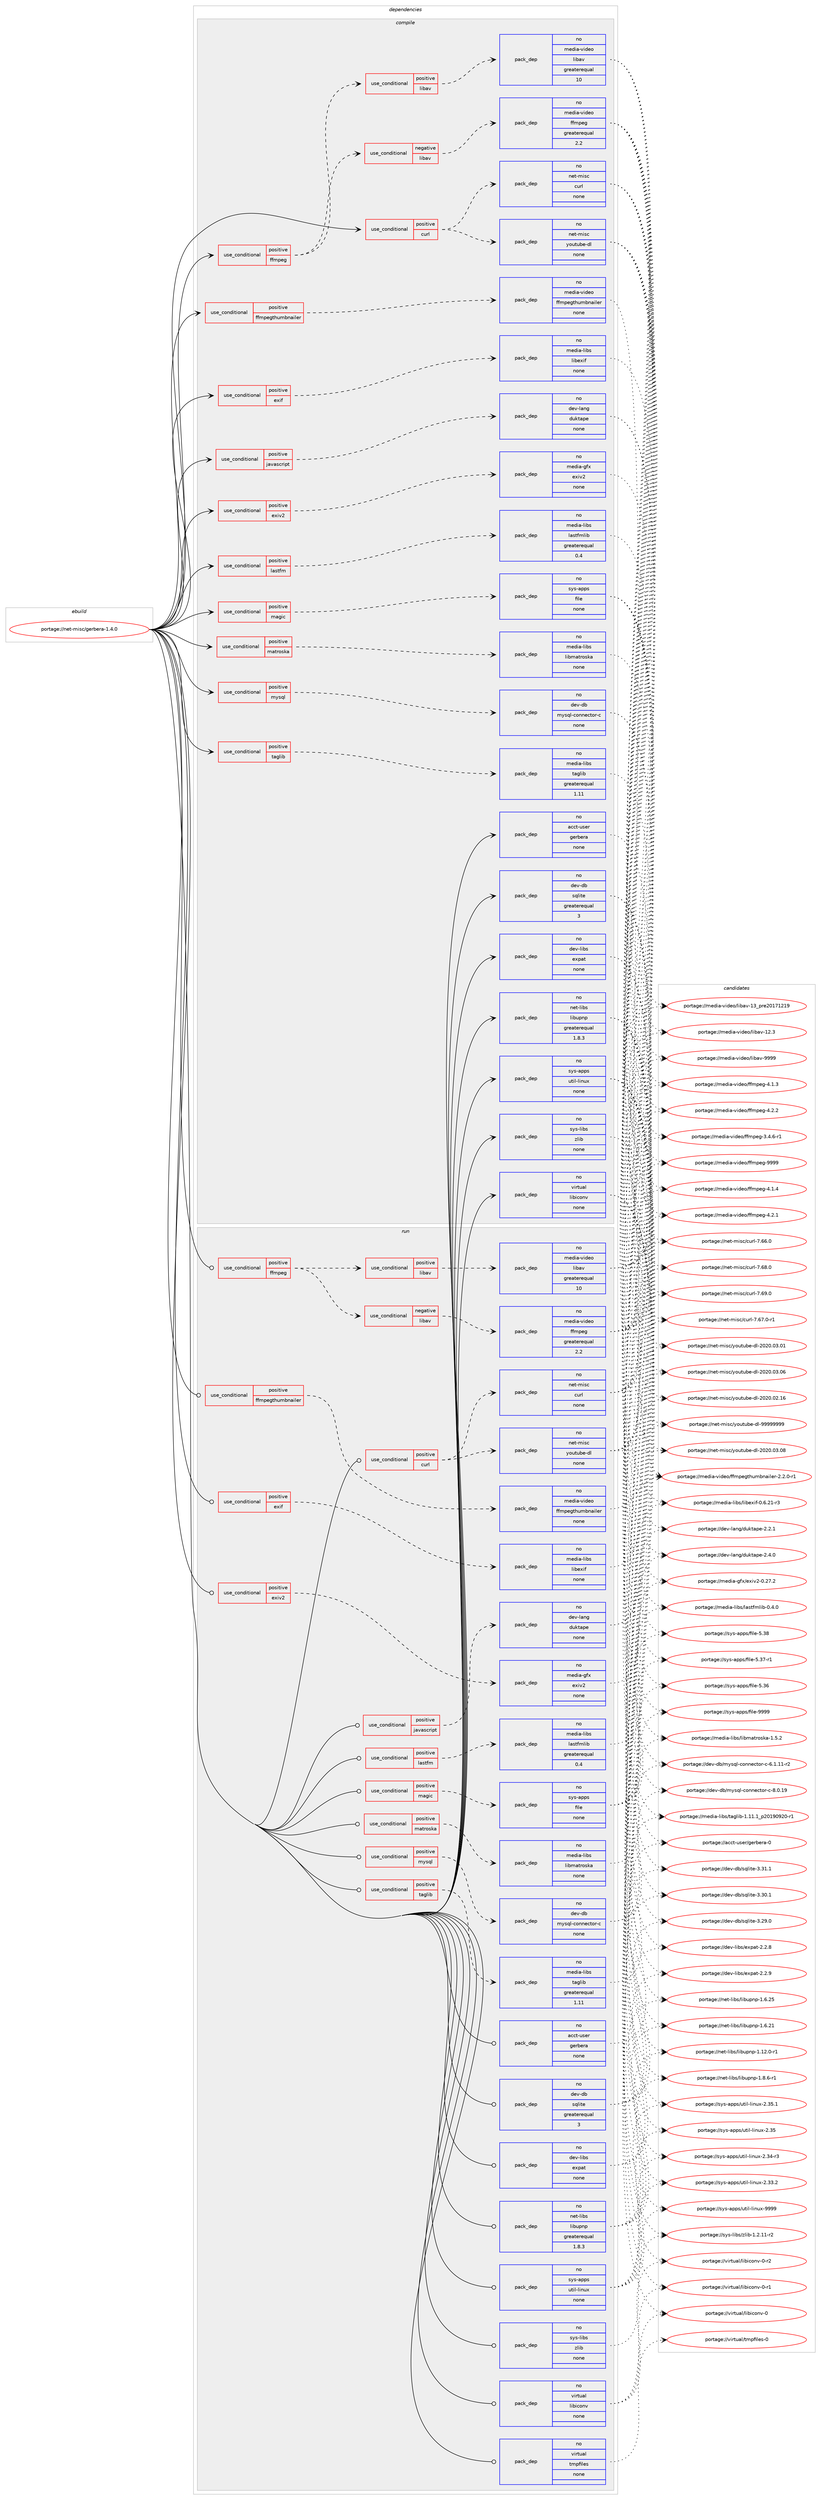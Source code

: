 digraph prolog {

# *************
# Graph options
# *************

newrank=true;
concentrate=true;
compound=true;
graph [rankdir=LR,fontname=Helvetica,fontsize=10,ranksep=1.5];#, ranksep=2.5, nodesep=0.2];
edge  [arrowhead=vee];
node  [fontname=Helvetica,fontsize=10];

# **********
# The ebuild
# **********

subgraph cluster_leftcol {
color=gray;
rank=same;
label=<<i>ebuild</i>>;
id [label="portage://net-misc/gerbera-1.4.0", color=red, width=4, href="../net-misc/gerbera-1.4.0.svg"];
}

# ****************
# The dependencies
# ****************

subgraph cluster_midcol {
color=gray;
label=<<i>dependencies</i>>;
subgraph cluster_compile {
fillcolor="#eeeeee";
style=filled;
label=<<i>compile</i>>;
subgraph cond9903 {
dependency52981 [label=<<TABLE BORDER="0" CELLBORDER="1" CELLSPACING="0" CELLPADDING="4"><TR><TD ROWSPAN="3" CELLPADDING="10">use_conditional</TD></TR><TR><TD>positive</TD></TR><TR><TD>curl</TD></TR></TABLE>>, shape=none, color=red];
subgraph pack42000 {
dependency52982 [label=<<TABLE BORDER="0" CELLBORDER="1" CELLSPACING="0" CELLPADDING="4" WIDTH="220"><TR><TD ROWSPAN="6" CELLPADDING="30">pack_dep</TD></TR><TR><TD WIDTH="110">no</TD></TR><TR><TD>net-misc</TD></TR><TR><TD>curl</TD></TR><TR><TD>none</TD></TR><TR><TD></TD></TR></TABLE>>, shape=none, color=blue];
}
dependency52981:e -> dependency52982:w [weight=20,style="dashed",arrowhead="vee"];
subgraph pack42001 {
dependency52983 [label=<<TABLE BORDER="0" CELLBORDER="1" CELLSPACING="0" CELLPADDING="4" WIDTH="220"><TR><TD ROWSPAN="6" CELLPADDING="30">pack_dep</TD></TR><TR><TD WIDTH="110">no</TD></TR><TR><TD>net-misc</TD></TR><TR><TD>youtube-dl</TD></TR><TR><TD>none</TD></TR><TR><TD></TD></TR></TABLE>>, shape=none, color=blue];
}
dependency52981:e -> dependency52983:w [weight=20,style="dashed",arrowhead="vee"];
}
id:e -> dependency52981:w [weight=20,style="solid",arrowhead="vee"];
subgraph cond9904 {
dependency52984 [label=<<TABLE BORDER="0" CELLBORDER="1" CELLSPACING="0" CELLPADDING="4"><TR><TD ROWSPAN="3" CELLPADDING="10">use_conditional</TD></TR><TR><TD>positive</TD></TR><TR><TD>exif</TD></TR></TABLE>>, shape=none, color=red];
subgraph pack42002 {
dependency52985 [label=<<TABLE BORDER="0" CELLBORDER="1" CELLSPACING="0" CELLPADDING="4" WIDTH="220"><TR><TD ROWSPAN="6" CELLPADDING="30">pack_dep</TD></TR><TR><TD WIDTH="110">no</TD></TR><TR><TD>media-libs</TD></TR><TR><TD>libexif</TD></TR><TR><TD>none</TD></TR><TR><TD></TD></TR></TABLE>>, shape=none, color=blue];
}
dependency52984:e -> dependency52985:w [weight=20,style="dashed",arrowhead="vee"];
}
id:e -> dependency52984:w [weight=20,style="solid",arrowhead="vee"];
subgraph cond9905 {
dependency52986 [label=<<TABLE BORDER="0" CELLBORDER="1" CELLSPACING="0" CELLPADDING="4"><TR><TD ROWSPAN="3" CELLPADDING="10">use_conditional</TD></TR><TR><TD>positive</TD></TR><TR><TD>exiv2</TD></TR></TABLE>>, shape=none, color=red];
subgraph pack42003 {
dependency52987 [label=<<TABLE BORDER="0" CELLBORDER="1" CELLSPACING="0" CELLPADDING="4" WIDTH="220"><TR><TD ROWSPAN="6" CELLPADDING="30">pack_dep</TD></TR><TR><TD WIDTH="110">no</TD></TR><TR><TD>media-gfx</TD></TR><TR><TD>exiv2</TD></TR><TR><TD>none</TD></TR><TR><TD></TD></TR></TABLE>>, shape=none, color=blue];
}
dependency52986:e -> dependency52987:w [weight=20,style="dashed",arrowhead="vee"];
}
id:e -> dependency52986:w [weight=20,style="solid",arrowhead="vee"];
subgraph cond9906 {
dependency52988 [label=<<TABLE BORDER="0" CELLBORDER="1" CELLSPACING="0" CELLPADDING="4"><TR><TD ROWSPAN="3" CELLPADDING="10">use_conditional</TD></TR><TR><TD>positive</TD></TR><TR><TD>ffmpeg</TD></TR></TABLE>>, shape=none, color=red];
subgraph cond9907 {
dependency52989 [label=<<TABLE BORDER="0" CELLBORDER="1" CELLSPACING="0" CELLPADDING="4"><TR><TD ROWSPAN="3" CELLPADDING="10">use_conditional</TD></TR><TR><TD>positive</TD></TR><TR><TD>libav</TD></TR></TABLE>>, shape=none, color=red];
subgraph pack42004 {
dependency52990 [label=<<TABLE BORDER="0" CELLBORDER="1" CELLSPACING="0" CELLPADDING="4" WIDTH="220"><TR><TD ROWSPAN="6" CELLPADDING="30">pack_dep</TD></TR><TR><TD WIDTH="110">no</TD></TR><TR><TD>media-video</TD></TR><TR><TD>libav</TD></TR><TR><TD>greaterequal</TD></TR><TR><TD>10</TD></TR></TABLE>>, shape=none, color=blue];
}
dependency52989:e -> dependency52990:w [weight=20,style="dashed",arrowhead="vee"];
}
dependency52988:e -> dependency52989:w [weight=20,style="dashed",arrowhead="vee"];
subgraph cond9908 {
dependency52991 [label=<<TABLE BORDER="0" CELLBORDER="1" CELLSPACING="0" CELLPADDING="4"><TR><TD ROWSPAN="3" CELLPADDING="10">use_conditional</TD></TR><TR><TD>negative</TD></TR><TR><TD>libav</TD></TR></TABLE>>, shape=none, color=red];
subgraph pack42005 {
dependency52992 [label=<<TABLE BORDER="0" CELLBORDER="1" CELLSPACING="0" CELLPADDING="4" WIDTH="220"><TR><TD ROWSPAN="6" CELLPADDING="30">pack_dep</TD></TR><TR><TD WIDTH="110">no</TD></TR><TR><TD>media-video</TD></TR><TR><TD>ffmpeg</TD></TR><TR><TD>greaterequal</TD></TR><TR><TD>2.2</TD></TR></TABLE>>, shape=none, color=blue];
}
dependency52991:e -> dependency52992:w [weight=20,style="dashed",arrowhead="vee"];
}
dependency52988:e -> dependency52991:w [weight=20,style="dashed",arrowhead="vee"];
}
id:e -> dependency52988:w [weight=20,style="solid",arrowhead="vee"];
subgraph cond9909 {
dependency52993 [label=<<TABLE BORDER="0" CELLBORDER="1" CELLSPACING="0" CELLPADDING="4"><TR><TD ROWSPAN="3" CELLPADDING="10">use_conditional</TD></TR><TR><TD>positive</TD></TR><TR><TD>ffmpegthumbnailer</TD></TR></TABLE>>, shape=none, color=red];
subgraph pack42006 {
dependency52994 [label=<<TABLE BORDER="0" CELLBORDER="1" CELLSPACING="0" CELLPADDING="4" WIDTH="220"><TR><TD ROWSPAN="6" CELLPADDING="30">pack_dep</TD></TR><TR><TD WIDTH="110">no</TD></TR><TR><TD>media-video</TD></TR><TR><TD>ffmpegthumbnailer</TD></TR><TR><TD>none</TD></TR><TR><TD></TD></TR></TABLE>>, shape=none, color=blue];
}
dependency52993:e -> dependency52994:w [weight=20,style="dashed",arrowhead="vee"];
}
id:e -> dependency52993:w [weight=20,style="solid",arrowhead="vee"];
subgraph cond9910 {
dependency52995 [label=<<TABLE BORDER="0" CELLBORDER="1" CELLSPACING="0" CELLPADDING="4"><TR><TD ROWSPAN="3" CELLPADDING="10">use_conditional</TD></TR><TR><TD>positive</TD></TR><TR><TD>javascript</TD></TR></TABLE>>, shape=none, color=red];
subgraph pack42007 {
dependency52996 [label=<<TABLE BORDER="0" CELLBORDER="1" CELLSPACING="0" CELLPADDING="4" WIDTH="220"><TR><TD ROWSPAN="6" CELLPADDING="30">pack_dep</TD></TR><TR><TD WIDTH="110">no</TD></TR><TR><TD>dev-lang</TD></TR><TR><TD>duktape</TD></TR><TR><TD>none</TD></TR><TR><TD></TD></TR></TABLE>>, shape=none, color=blue];
}
dependency52995:e -> dependency52996:w [weight=20,style="dashed",arrowhead="vee"];
}
id:e -> dependency52995:w [weight=20,style="solid",arrowhead="vee"];
subgraph cond9911 {
dependency52997 [label=<<TABLE BORDER="0" CELLBORDER="1" CELLSPACING="0" CELLPADDING="4"><TR><TD ROWSPAN="3" CELLPADDING="10">use_conditional</TD></TR><TR><TD>positive</TD></TR><TR><TD>lastfm</TD></TR></TABLE>>, shape=none, color=red];
subgraph pack42008 {
dependency52998 [label=<<TABLE BORDER="0" CELLBORDER="1" CELLSPACING="0" CELLPADDING="4" WIDTH="220"><TR><TD ROWSPAN="6" CELLPADDING="30">pack_dep</TD></TR><TR><TD WIDTH="110">no</TD></TR><TR><TD>media-libs</TD></TR><TR><TD>lastfmlib</TD></TR><TR><TD>greaterequal</TD></TR><TR><TD>0.4</TD></TR></TABLE>>, shape=none, color=blue];
}
dependency52997:e -> dependency52998:w [weight=20,style="dashed",arrowhead="vee"];
}
id:e -> dependency52997:w [weight=20,style="solid",arrowhead="vee"];
subgraph cond9912 {
dependency52999 [label=<<TABLE BORDER="0" CELLBORDER="1" CELLSPACING="0" CELLPADDING="4"><TR><TD ROWSPAN="3" CELLPADDING="10">use_conditional</TD></TR><TR><TD>positive</TD></TR><TR><TD>magic</TD></TR></TABLE>>, shape=none, color=red];
subgraph pack42009 {
dependency53000 [label=<<TABLE BORDER="0" CELLBORDER="1" CELLSPACING="0" CELLPADDING="4" WIDTH="220"><TR><TD ROWSPAN="6" CELLPADDING="30">pack_dep</TD></TR><TR><TD WIDTH="110">no</TD></TR><TR><TD>sys-apps</TD></TR><TR><TD>file</TD></TR><TR><TD>none</TD></TR><TR><TD></TD></TR></TABLE>>, shape=none, color=blue];
}
dependency52999:e -> dependency53000:w [weight=20,style="dashed",arrowhead="vee"];
}
id:e -> dependency52999:w [weight=20,style="solid",arrowhead="vee"];
subgraph cond9913 {
dependency53001 [label=<<TABLE BORDER="0" CELLBORDER="1" CELLSPACING="0" CELLPADDING="4"><TR><TD ROWSPAN="3" CELLPADDING="10">use_conditional</TD></TR><TR><TD>positive</TD></TR><TR><TD>matroska</TD></TR></TABLE>>, shape=none, color=red];
subgraph pack42010 {
dependency53002 [label=<<TABLE BORDER="0" CELLBORDER="1" CELLSPACING="0" CELLPADDING="4" WIDTH="220"><TR><TD ROWSPAN="6" CELLPADDING="30">pack_dep</TD></TR><TR><TD WIDTH="110">no</TD></TR><TR><TD>media-libs</TD></TR><TR><TD>libmatroska</TD></TR><TR><TD>none</TD></TR><TR><TD></TD></TR></TABLE>>, shape=none, color=blue];
}
dependency53001:e -> dependency53002:w [weight=20,style="dashed",arrowhead="vee"];
}
id:e -> dependency53001:w [weight=20,style="solid",arrowhead="vee"];
subgraph cond9914 {
dependency53003 [label=<<TABLE BORDER="0" CELLBORDER="1" CELLSPACING="0" CELLPADDING="4"><TR><TD ROWSPAN="3" CELLPADDING="10">use_conditional</TD></TR><TR><TD>positive</TD></TR><TR><TD>mysql</TD></TR></TABLE>>, shape=none, color=red];
subgraph pack42011 {
dependency53004 [label=<<TABLE BORDER="0" CELLBORDER="1" CELLSPACING="0" CELLPADDING="4" WIDTH="220"><TR><TD ROWSPAN="6" CELLPADDING="30">pack_dep</TD></TR><TR><TD WIDTH="110">no</TD></TR><TR><TD>dev-db</TD></TR><TR><TD>mysql-connector-c</TD></TR><TR><TD>none</TD></TR><TR><TD></TD></TR></TABLE>>, shape=none, color=blue];
}
dependency53003:e -> dependency53004:w [weight=20,style="dashed",arrowhead="vee"];
}
id:e -> dependency53003:w [weight=20,style="solid",arrowhead="vee"];
subgraph cond9915 {
dependency53005 [label=<<TABLE BORDER="0" CELLBORDER="1" CELLSPACING="0" CELLPADDING="4"><TR><TD ROWSPAN="3" CELLPADDING="10">use_conditional</TD></TR><TR><TD>positive</TD></TR><TR><TD>taglib</TD></TR></TABLE>>, shape=none, color=red];
subgraph pack42012 {
dependency53006 [label=<<TABLE BORDER="0" CELLBORDER="1" CELLSPACING="0" CELLPADDING="4" WIDTH="220"><TR><TD ROWSPAN="6" CELLPADDING="30">pack_dep</TD></TR><TR><TD WIDTH="110">no</TD></TR><TR><TD>media-libs</TD></TR><TR><TD>taglib</TD></TR><TR><TD>greaterequal</TD></TR><TR><TD>1.11</TD></TR></TABLE>>, shape=none, color=blue];
}
dependency53005:e -> dependency53006:w [weight=20,style="dashed",arrowhead="vee"];
}
id:e -> dependency53005:w [weight=20,style="solid",arrowhead="vee"];
subgraph pack42013 {
dependency53007 [label=<<TABLE BORDER="0" CELLBORDER="1" CELLSPACING="0" CELLPADDING="4" WIDTH="220"><TR><TD ROWSPAN="6" CELLPADDING="30">pack_dep</TD></TR><TR><TD WIDTH="110">no</TD></TR><TR><TD>acct-user</TD></TR><TR><TD>gerbera</TD></TR><TR><TD>none</TD></TR><TR><TD></TD></TR></TABLE>>, shape=none, color=blue];
}
id:e -> dependency53007:w [weight=20,style="solid",arrowhead="vee"];
subgraph pack42014 {
dependency53008 [label=<<TABLE BORDER="0" CELLBORDER="1" CELLSPACING="0" CELLPADDING="4" WIDTH="220"><TR><TD ROWSPAN="6" CELLPADDING="30">pack_dep</TD></TR><TR><TD WIDTH="110">no</TD></TR><TR><TD>dev-db</TD></TR><TR><TD>sqlite</TD></TR><TR><TD>greaterequal</TD></TR><TR><TD>3</TD></TR></TABLE>>, shape=none, color=blue];
}
id:e -> dependency53008:w [weight=20,style="solid",arrowhead="vee"];
subgraph pack42015 {
dependency53009 [label=<<TABLE BORDER="0" CELLBORDER="1" CELLSPACING="0" CELLPADDING="4" WIDTH="220"><TR><TD ROWSPAN="6" CELLPADDING="30">pack_dep</TD></TR><TR><TD WIDTH="110">no</TD></TR><TR><TD>dev-libs</TD></TR><TR><TD>expat</TD></TR><TR><TD>none</TD></TR><TR><TD></TD></TR></TABLE>>, shape=none, color=blue];
}
id:e -> dependency53009:w [weight=20,style="solid",arrowhead="vee"];
subgraph pack42016 {
dependency53010 [label=<<TABLE BORDER="0" CELLBORDER="1" CELLSPACING="0" CELLPADDING="4" WIDTH="220"><TR><TD ROWSPAN="6" CELLPADDING="30">pack_dep</TD></TR><TR><TD WIDTH="110">no</TD></TR><TR><TD>net-libs</TD></TR><TR><TD>libupnp</TD></TR><TR><TD>greaterequal</TD></TR><TR><TD>1.8.3</TD></TR></TABLE>>, shape=none, color=blue];
}
id:e -> dependency53010:w [weight=20,style="solid",arrowhead="vee"];
subgraph pack42017 {
dependency53011 [label=<<TABLE BORDER="0" CELLBORDER="1" CELLSPACING="0" CELLPADDING="4" WIDTH="220"><TR><TD ROWSPAN="6" CELLPADDING="30">pack_dep</TD></TR><TR><TD WIDTH="110">no</TD></TR><TR><TD>sys-apps</TD></TR><TR><TD>util-linux</TD></TR><TR><TD>none</TD></TR><TR><TD></TD></TR></TABLE>>, shape=none, color=blue];
}
id:e -> dependency53011:w [weight=20,style="solid",arrowhead="vee"];
subgraph pack42018 {
dependency53012 [label=<<TABLE BORDER="0" CELLBORDER="1" CELLSPACING="0" CELLPADDING="4" WIDTH="220"><TR><TD ROWSPAN="6" CELLPADDING="30">pack_dep</TD></TR><TR><TD WIDTH="110">no</TD></TR><TR><TD>sys-libs</TD></TR><TR><TD>zlib</TD></TR><TR><TD>none</TD></TR><TR><TD></TD></TR></TABLE>>, shape=none, color=blue];
}
id:e -> dependency53012:w [weight=20,style="solid",arrowhead="vee"];
subgraph pack42019 {
dependency53013 [label=<<TABLE BORDER="0" CELLBORDER="1" CELLSPACING="0" CELLPADDING="4" WIDTH="220"><TR><TD ROWSPAN="6" CELLPADDING="30">pack_dep</TD></TR><TR><TD WIDTH="110">no</TD></TR><TR><TD>virtual</TD></TR><TR><TD>libiconv</TD></TR><TR><TD>none</TD></TR><TR><TD></TD></TR></TABLE>>, shape=none, color=blue];
}
id:e -> dependency53013:w [weight=20,style="solid",arrowhead="vee"];
}
subgraph cluster_compileandrun {
fillcolor="#eeeeee";
style=filled;
label=<<i>compile and run</i>>;
}
subgraph cluster_run {
fillcolor="#eeeeee";
style=filled;
label=<<i>run</i>>;
subgraph cond9916 {
dependency53014 [label=<<TABLE BORDER="0" CELLBORDER="1" CELLSPACING="0" CELLPADDING="4"><TR><TD ROWSPAN="3" CELLPADDING="10">use_conditional</TD></TR><TR><TD>positive</TD></TR><TR><TD>curl</TD></TR></TABLE>>, shape=none, color=red];
subgraph pack42020 {
dependency53015 [label=<<TABLE BORDER="0" CELLBORDER="1" CELLSPACING="0" CELLPADDING="4" WIDTH="220"><TR><TD ROWSPAN="6" CELLPADDING="30">pack_dep</TD></TR><TR><TD WIDTH="110">no</TD></TR><TR><TD>net-misc</TD></TR><TR><TD>curl</TD></TR><TR><TD>none</TD></TR><TR><TD></TD></TR></TABLE>>, shape=none, color=blue];
}
dependency53014:e -> dependency53015:w [weight=20,style="dashed",arrowhead="vee"];
subgraph pack42021 {
dependency53016 [label=<<TABLE BORDER="0" CELLBORDER="1" CELLSPACING="0" CELLPADDING="4" WIDTH="220"><TR><TD ROWSPAN="6" CELLPADDING="30">pack_dep</TD></TR><TR><TD WIDTH="110">no</TD></TR><TR><TD>net-misc</TD></TR><TR><TD>youtube-dl</TD></TR><TR><TD>none</TD></TR><TR><TD></TD></TR></TABLE>>, shape=none, color=blue];
}
dependency53014:e -> dependency53016:w [weight=20,style="dashed",arrowhead="vee"];
}
id:e -> dependency53014:w [weight=20,style="solid",arrowhead="odot"];
subgraph cond9917 {
dependency53017 [label=<<TABLE BORDER="0" CELLBORDER="1" CELLSPACING="0" CELLPADDING="4"><TR><TD ROWSPAN="3" CELLPADDING="10">use_conditional</TD></TR><TR><TD>positive</TD></TR><TR><TD>exif</TD></TR></TABLE>>, shape=none, color=red];
subgraph pack42022 {
dependency53018 [label=<<TABLE BORDER="0" CELLBORDER="1" CELLSPACING="0" CELLPADDING="4" WIDTH="220"><TR><TD ROWSPAN="6" CELLPADDING="30">pack_dep</TD></TR><TR><TD WIDTH="110">no</TD></TR><TR><TD>media-libs</TD></TR><TR><TD>libexif</TD></TR><TR><TD>none</TD></TR><TR><TD></TD></TR></TABLE>>, shape=none, color=blue];
}
dependency53017:e -> dependency53018:w [weight=20,style="dashed",arrowhead="vee"];
}
id:e -> dependency53017:w [weight=20,style="solid",arrowhead="odot"];
subgraph cond9918 {
dependency53019 [label=<<TABLE BORDER="0" CELLBORDER="1" CELLSPACING="0" CELLPADDING="4"><TR><TD ROWSPAN="3" CELLPADDING="10">use_conditional</TD></TR><TR><TD>positive</TD></TR><TR><TD>exiv2</TD></TR></TABLE>>, shape=none, color=red];
subgraph pack42023 {
dependency53020 [label=<<TABLE BORDER="0" CELLBORDER="1" CELLSPACING="0" CELLPADDING="4" WIDTH="220"><TR><TD ROWSPAN="6" CELLPADDING="30">pack_dep</TD></TR><TR><TD WIDTH="110">no</TD></TR><TR><TD>media-gfx</TD></TR><TR><TD>exiv2</TD></TR><TR><TD>none</TD></TR><TR><TD></TD></TR></TABLE>>, shape=none, color=blue];
}
dependency53019:e -> dependency53020:w [weight=20,style="dashed",arrowhead="vee"];
}
id:e -> dependency53019:w [weight=20,style="solid",arrowhead="odot"];
subgraph cond9919 {
dependency53021 [label=<<TABLE BORDER="0" CELLBORDER="1" CELLSPACING="0" CELLPADDING="4"><TR><TD ROWSPAN="3" CELLPADDING="10">use_conditional</TD></TR><TR><TD>positive</TD></TR><TR><TD>ffmpeg</TD></TR></TABLE>>, shape=none, color=red];
subgraph cond9920 {
dependency53022 [label=<<TABLE BORDER="0" CELLBORDER="1" CELLSPACING="0" CELLPADDING="4"><TR><TD ROWSPAN="3" CELLPADDING="10">use_conditional</TD></TR><TR><TD>positive</TD></TR><TR><TD>libav</TD></TR></TABLE>>, shape=none, color=red];
subgraph pack42024 {
dependency53023 [label=<<TABLE BORDER="0" CELLBORDER="1" CELLSPACING="0" CELLPADDING="4" WIDTH="220"><TR><TD ROWSPAN="6" CELLPADDING="30">pack_dep</TD></TR><TR><TD WIDTH="110">no</TD></TR><TR><TD>media-video</TD></TR><TR><TD>libav</TD></TR><TR><TD>greaterequal</TD></TR><TR><TD>10</TD></TR></TABLE>>, shape=none, color=blue];
}
dependency53022:e -> dependency53023:w [weight=20,style="dashed",arrowhead="vee"];
}
dependency53021:e -> dependency53022:w [weight=20,style="dashed",arrowhead="vee"];
subgraph cond9921 {
dependency53024 [label=<<TABLE BORDER="0" CELLBORDER="1" CELLSPACING="0" CELLPADDING="4"><TR><TD ROWSPAN="3" CELLPADDING="10">use_conditional</TD></TR><TR><TD>negative</TD></TR><TR><TD>libav</TD></TR></TABLE>>, shape=none, color=red];
subgraph pack42025 {
dependency53025 [label=<<TABLE BORDER="0" CELLBORDER="1" CELLSPACING="0" CELLPADDING="4" WIDTH="220"><TR><TD ROWSPAN="6" CELLPADDING="30">pack_dep</TD></TR><TR><TD WIDTH="110">no</TD></TR><TR><TD>media-video</TD></TR><TR><TD>ffmpeg</TD></TR><TR><TD>greaterequal</TD></TR><TR><TD>2.2</TD></TR></TABLE>>, shape=none, color=blue];
}
dependency53024:e -> dependency53025:w [weight=20,style="dashed",arrowhead="vee"];
}
dependency53021:e -> dependency53024:w [weight=20,style="dashed",arrowhead="vee"];
}
id:e -> dependency53021:w [weight=20,style="solid",arrowhead="odot"];
subgraph cond9922 {
dependency53026 [label=<<TABLE BORDER="0" CELLBORDER="1" CELLSPACING="0" CELLPADDING="4"><TR><TD ROWSPAN="3" CELLPADDING="10">use_conditional</TD></TR><TR><TD>positive</TD></TR><TR><TD>ffmpegthumbnailer</TD></TR></TABLE>>, shape=none, color=red];
subgraph pack42026 {
dependency53027 [label=<<TABLE BORDER="0" CELLBORDER="1" CELLSPACING="0" CELLPADDING="4" WIDTH="220"><TR><TD ROWSPAN="6" CELLPADDING="30">pack_dep</TD></TR><TR><TD WIDTH="110">no</TD></TR><TR><TD>media-video</TD></TR><TR><TD>ffmpegthumbnailer</TD></TR><TR><TD>none</TD></TR><TR><TD></TD></TR></TABLE>>, shape=none, color=blue];
}
dependency53026:e -> dependency53027:w [weight=20,style="dashed",arrowhead="vee"];
}
id:e -> dependency53026:w [weight=20,style="solid",arrowhead="odot"];
subgraph cond9923 {
dependency53028 [label=<<TABLE BORDER="0" CELLBORDER="1" CELLSPACING="0" CELLPADDING="4"><TR><TD ROWSPAN="3" CELLPADDING="10">use_conditional</TD></TR><TR><TD>positive</TD></TR><TR><TD>javascript</TD></TR></TABLE>>, shape=none, color=red];
subgraph pack42027 {
dependency53029 [label=<<TABLE BORDER="0" CELLBORDER="1" CELLSPACING="0" CELLPADDING="4" WIDTH="220"><TR><TD ROWSPAN="6" CELLPADDING="30">pack_dep</TD></TR><TR><TD WIDTH="110">no</TD></TR><TR><TD>dev-lang</TD></TR><TR><TD>duktape</TD></TR><TR><TD>none</TD></TR><TR><TD></TD></TR></TABLE>>, shape=none, color=blue];
}
dependency53028:e -> dependency53029:w [weight=20,style="dashed",arrowhead="vee"];
}
id:e -> dependency53028:w [weight=20,style="solid",arrowhead="odot"];
subgraph cond9924 {
dependency53030 [label=<<TABLE BORDER="0" CELLBORDER="1" CELLSPACING="0" CELLPADDING="4"><TR><TD ROWSPAN="3" CELLPADDING="10">use_conditional</TD></TR><TR><TD>positive</TD></TR><TR><TD>lastfm</TD></TR></TABLE>>, shape=none, color=red];
subgraph pack42028 {
dependency53031 [label=<<TABLE BORDER="0" CELLBORDER="1" CELLSPACING="0" CELLPADDING="4" WIDTH="220"><TR><TD ROWSPAN="6" CELLPADDING="30">pack_dep</TD></TR><TR><TD WIDTH="110">no</TD></TR><TR><TD>media-libs</TD></TR><TR><TD>lastfmlib</TD></TR><TR><TD>greaterequal</TD></TR><TR><TD>0.4</TD></TR></TABLE>>, shape=none, color=blue];
}
dependency53030:e -> dependency53031:w [weight=20,style="dashed",arrowhead="vee"];
}
id:e -> dependency53030:w [weight=20,style="solid",arrowhead="odot"];
subgraph cond9925 {
dependency53032 [label=<<TABLE BORDER="0" CELLBORDER="1" CELLSPACING="0" CELLPADDING="4"><TR><TD ROWSPAN="3" CELLPADDING="10">use_conditional</TD></TR><TR><TD>positive</TD></TR><TR><TD>magic</TD></TR></TABLE>>, shape=none, color=red];
subgraph pack42029 {
dependency53033 [label=<<TABLE BORDER="0" CELLBORDER="1" CELLSPACING="0" CELLPADDING="4" WIDTH="220"><TR><TD ROWSPAN="6" CELLPADDING="30">pack_dep</TD></TR><TR><TD WIDTH="110">no</TD></TR><TR><TD>sys-apps</TD></TR><TR><TD>file</TD></TR><TR><TD>none</TD></TR><TR><TD></TD></TR></TABLE>>, shape=none, color=blue];
}
dependency53032:e -> dependency53033:w [weight=20,style="dashed",arrowhead="vee"];
}
id:e -> dependency53032:w [weight=20,style="solid",arrowhead="odot"];
subgraph cond9926 {
dependency53034 [label=<<TABLE BORDER="0" CELLBORDER="1" CELLSPACING="0" CELLPADDING="4"><TR><TD ROWSPAN="3" CELLPADDING="10">use_conditional</TD></TR><TR><TD>positive</TD></TR><TR><TD>matroska</TD></TR></TABLE>>, shape=none, color=red];
subgraph pack42030 {
dependency53035 [label=<<TABLE BORDER="0" CELLBORDER="1" CELLSPACING="0" CELLPADDING="4" WIDTH="220"><TR><TD ROWSPAN="6" CELLPADDING="30">pack_dep</TD></TR><TR><TD WIDTH="110">no</TD></TR><TR><TD>media-libs</TD></TR><TR><TD>libmatroska</TD></TR><TR><TD>none</TD></TR><TR><TD></TD></TR></TABLE>>, shape=none, color=blue];
}
dependency53034:e -> dependency53035:w [weight=20,style="dashed",arrowhead="vee"];
}
id:e -> dependency53034:w [weight=20,style="solid",arrowhead="odot"];
subgraph cond9927 {
dependency53036 [label=<<TABLE BORDER="0" CELLBORDER="1" CELLSPACING="0" CELLPADDING="4"><TR><TD ROWSPAN="3" CELLPADDING="10">use_conditional</TD></TR><TR><TD>positive</TD></TR><TR><TD>mysql</TD></TR></TABLE>>, shape=none, color=red];
subgraph pack42031 {
dependency53037 [label=<<TABLE BORDER="0" CELLBORDER="1" CELLSPACING="0" CELLPADDING="4" WIDTH="220"><TR><TD ROWSPAN="6" CELLPADDING="30">pack_dep</TD></TR><TR><TD WIDTH="110">no</TD></TR><TR><TD>dev-db</TD></TR><TR><TD>mysql-connector-c</TD></TR><TR><TD>none</TD></TR><TR><TD></TD></TR></TABLE>>, shape=none, color=blue];
}
dependency53036:e -> dependency53037:w [weight=20,style="dashed",arrowhead="vee"];
}
id:e -> dependency53036:w [weight=20,style="solid",arrowhead="odot"];
subgraph cond9928 {
dependency53038 [label=<<TABLE BORDER="0" CELLBORDER="1" CELLSPACING="0" CELLPADDING="4"><TR><TD ROWSPAN="3" CELLPADDING="10">use_conditional</TD></TR><TR><TD>positive</TD></TR><TR><TD>taglib</TD></TR></TABLE>>, shape=none, color=red];
subgraph pack42032 {
dependency53039 [label=<<TABLE BORDER="0" CELLBORDER="1" CELLSPACING="0" CELLPADDING="4" WIDTH="220"><TR><TD ROWSPAN="6" CELLPADDING="30">pack_dep</TD></TR><TR><TD WIDTH="110">no</TD></TR><TR><TD>media-libs</TD></TR><TR><TD>taglib</TD></TR><TR><TD>greaterequal</TD></TR><TR><TD>1.11</TD></TR></TABLE>>, shape=none, color=blue];
}
dependency53038:e -> dependency53039:w [weight=20,style="dashed",arrowhead="vee"];
}
id:e -> dependency53038:w [weight=20,style="solid",arrowhead="odot"];
subgraph pack42033 {
dependency53040 [label=<<TABLE BORDER="0" CELLBORDER="1" CELLSPACING="0" CELLPADDING="4" WIDTH="220"><TR><TD ROWSPAN="6" CELLPADDING="30">pack_dep</TD></TR><TR><TD WIDTH="110">no</TD></TR><TR><TD>acct-user</TD></TR><TR><TD>gerbera</TD></TR><TR><TD>none</TD></TR><TR><TD></TD></TR></TABLE>>, shape=none, color=blue];
}
id:e -> dependency53040:w [weight=20,style="solid",arrowhead="odot"];
subgraph pack42034 {
dependency53041 [label=<<TABLE BORDER="0" CELLBORDER="1" CELLSPACING="0" CELLPADDING="4" WIDTH="220"><TR><TD ROWSPAN="6" CELLPADDING="30">pack_dep</TD></TR><TR><TD WIDTH="110">no</TD></TR><TR><TD>dev-db</TD></TR><TR><TD>sqlite</TD></TR><TR><TD>greaterequal</TD></TR><TR><TD>3</TD></TR></TABLE>>, shape=none, color=blue];
}
id:e -> dependency53041:w [weight=20,style="solid",arrowhead="odot"];
subgraph pack42035 {
dependency53042 [label=<<TABLE BORDER="0" CELLBORDER="1" CELLSPACING="0" CELLPADDING="4" WIDTH="220"><TR><TD ROWSPAN="6" CELLPADDING="30">pack_dep</TD></TR><TR><TD WIDTH="110">no</TD></TR><TR><TD>dev-libs</TD></TR><TR><TD>expat</TD></TR><TR><TD>none</TD></TR><TR><TD></TD></TR></TABLE>>, shape=none, color=blue];
}
id:e -> dependency53042:w [weight=20,style="solid",arrowhead="odot"];
subgraph pack42036 {
dependency53043 [label=<<TABLE BORDER="0" CELLBORDER="1" CELLSPACING="0" CELLPADDING="4" WIDTH="220"><TR><TD ROWSPAN="6" CELLPADDING="30">pack_dep</TD></TR><TR><TD WIDTH="110">no</TD></TR><TR><TD>net-libs</TD></TR><TR><TD>libupnp</TD></TR><TR><TD>greaterequal</TD></TR><TR><TD>1.8.3</TD></TR></TABLE>>, shape=none, color=blue];
}
id:e -> dependency53043:w [weight=20,style="solid",arrowhead="odot"];
subgraph pack42037 {
dependency53044 [label=<<TABLE BORDER="0" CELLBORDER="1" CELLSPACING="0" CELLPADDING="4" WIDTH="220"><TR><TD ROWSPAN="6" CELLPADDING="30">pack_dep</TD></TR><TR><TD WIDTH="110">no</TD></TR><TR><TD>sys-apps</TD></TR><TR><TD>util-linux</TD></TR><TR><TD>none</TD></TR><TR><TD></TD></TR></TABLE>>, shape=none, color=blue];
}
id:e -> dependency53044:w [weight=20,style="solid",arrowhead="odot"];
subgraph pack42038 {
dependency53045 [label=<<TABLE BORDER="0" CELLBORDER="1" CELLSPACING="0" CELLPADDING="4" WIDTH="220"><TR><TD ROWSPAN="6" CELLPADDING="30">pack_dep</TD></TR><TR><TD WIDTH="110">no</TD></TR><TR><TD>sys-libs</TD></TR><TR><TD>zlib</TD></TR><TR><TD>none</TD></TR><TR><TD></TD></TR></TABLE>>, shape=none, color=blue];
}
id:e -> dependency53045:w [weight=20,style="solid",arrowhead="odot"];
subgraph pack42039 {
dependency53046 [label=<<TABLE BORDER="0" CELLBORDER="1" CELLSPACING="0" CELLPADDING="4" WIDTH="220"><TR><TD ROWSPAN="6" CELLPADDING="30">pack_dep</TD></TR><TR><TD WIDTH="110">no</TD></TR><TR><TD>virtual</TD></TR><TR><TD>libiconv</TD></TR><TR><TD>none</TD></TR><TR><TD></TD></TR></TABLE>>, shape=none, color=blue];
}
id:e -> dependency53046:w [weight=20,style="solid",arrowhead="odot"];
subgraph pack42040 {
dependency53047 [label=<<TABLE BORDER="0" CELLBORDER="1" CELLSPACING="0" CELLPADDING="4" WIDTH="220"><TR><TD ROWSPAN="6" CELLPADDING="30">pack_dep</TD></TR><TR><TD WIDTH="110">no</TD></TR><TR><TD>virtual</TD></TR><TR><TD>tmpfiles</TD></TR><TR><TD>none</TD></TR><TR><TD></TD></TR></TABLE>>, shape=none, color=blue];
}
id:e -> dependency53047:w [weight=20,style="solid",arrowhead="odot"];
}
}

# **************
# The candidates
# **************

subgraph cluster_choices {
rank=same;
color=gray;
label=<<i>candidates</i>>;

subgraph choice42000 {
color=black;
nodesep=1;
choice1101011164510910511599479911711410845554654574648 [label="portage://net-misc/curl-7.69.0", color=red, width=4,href="../net-misc/curl-7.69.0.svg"];
choice1101011164510910511599479911711410845554654564648 [label="portage://net-misc/curl-7.68.0", color=red, width=4,href="../net-misc/curl-7.68.0.svg"];
choice11010111645109105115994799117114108455546545546484511449 [label="portage://net-misc/curl-7.67.0-r1", color=red, width=4,href="../net-misc/curl-7.67.0-r1.svg"];
choice1101011164510910511599479911711410845554654544648 [label="portage://net-misc/curl-7.66.0", color=red, width=4,href="../net-misc/curl-7.66.0.svg"];
dependency52982:e -> choice1101011164510910511599479911711410845554654574648:w [style=dotted,weight="100"];
dependency52982:e -> choice1101011164510910511599479911711410845554654564648:w [style=dotted,weight="100"];
dependency52982:e -> choice11010111645109105115994799117114108455546545546484511449:w [style=dotted,weight="100"];
dependency52982:e -> choice1101011164510910511599479911711410845554654544648:w [style=dotted,weight="100"];
}
subgraph choice42001 {
color=black;
nodesep=1;
choice1101011164510910511599471211111171161179810145100108455757575757575757 [label="portage://net-misc/youtube-dl-99999999", color=red, width=4,href="../net-misc/youtube-dl-99999999.svg"];
choice11010111645109105115994712111111711611798101451001084550485048464851464856 [label="portage://net-misc/youtube-dl-2020.03.08", color=red, width=4,href="../net-misc/youtube-dl-2020.03.08.svg"];
choice11010111645109105115994712111111711611798101451001084550485048464851464854 [label="portage://net-misc/youtube-dl-2020.03.06", color=red, width=4,href="../net-misc/youtube-dl-2020.03.06.svg"];
choice11010111645109105115994712111111711611798101451001084550485048464851464849 [label="portage://net-misc/youtube-dl-2020.03.01", color=red, width=4,href="../net-misc/youtube-dl-2020.03.01.svg"];
choice11010111645109105115994712111111711611798101451001084550485048464850464954 [label="portage://net-misc/youtube-dl-2020.02.16", color=red, width=4,href="../net-misc/youtube-dl-2020.02.16.svg"];
dependency52983:e -> choice1101011164510910511599471211111171161179810145100108455757575757575757:w [style=dotted,weight="100"];
dependency52983:e -> choice11010111645109105115994712111111711611798101451001084550485048464851464856:w [style=dotted,weight="100"];
dependency52983:e -> choice11010111645109105115994712111111711611798101451001084550485048464851464854:w [style=dotted,weight="100"];
dependency52983:e -> choice11010111645109105115994712111111711611798101451001084550485048464851464849:w [style=dotted,weight="100"];
dependency52983:e -> choice11010111645109105115994712111111711611798101451001084550485048464850464954:w [style=dotted,weight="100"];
}
subgraph choice42002 {
color=black;
nodesep=1;
choice1091011001059745108105981154710810598101120105102454846544650494511451 [label="portage://media-libs/libexif-0.6.21-r3", color=red, width=4,href="../media-libs/libexif-0.6.21-r3.svg"];
dependency52985:e -> choice1091011001059745108105981154710810598101120105102454846544650494511451:w [style=dotted,weight="100"];
}
subgraph choice42003 {
color=black;
nodesep=1;
choice1091011001059745103102120471011201051185045484650554650 [label="portage://media-gfx/exiv2-0.27.2", color=red, width=4,href="../media-gfx/exiv2-0.27.2.svg"];
dependency52987:e -> choice1091011001059745103102120471011201051185045484650554650:w [style=dotted,weight="100"];
}
subgraph choice42004 {
color=black;
nodesep=1;
choice10910110010597451181051001011114710810598971184557575757 [label="portage://media-video/libav-9999", color=red, width=4,href="../media-video/libav-9999.svg"];
choice1091011001059745118105100101111471081059897118454951951121141015048495549504957 [label="portage://media-video/libav-13_pre20171219", color=red, width=4,href="../media-video/libav-13_pre20171219.svg"];
choice10910110010597451181051001011114710810598971184549504651 [label="portage://media-video/libav-12.3", color=red, width=4,href="../media-video/libav-12.3.svg"];
dependency52990:e -> choice10910110010597451181051001011114710810598971184557575757:w [style=dotted,weight="100"];
dependency52990:e -> choice1091011001059745118105100101111471081059897118454951951121141015048495549504957:w [style=dotted,weight="100"];
dependency52990:e -> choice10910110010597451181051001011114710810598971184549504651:w [style=dotted,weight="100"];
}
subgraph choice42005 {
color=black;
nodesep=1;
choice1091011001059745118105100101111471021021091121011034557575757 [label="portage://media-video/ffmpeg-9999", color=red, width=4,href="../media-video/ffmpeg-9999.svg"];
choice109101100105974511810510010111147102102109112101103455246504650 [label="portage://media-video/ffmpeg-4.2.2", color=red, width=4,href="../media-video/ffmpeg-4.2.2.svg"];
choice109101100105974511810510010111147102102109112101103455246504649 [label="portage://media-video/ffmpeg-4.2.1", color=red, width=4,href="../media-video/ffmpeg-4.2.1.svg"];
choice109101100105974511810510010111147102102109112101103455246494652 [label="portage://media-video/ffmpeg-4.1.4", color=red, width=4,href="../media-video/ffmpeg-4.1.4.svg"];
choice109101100105974511810510010111147102102109112101103455246494651 [label="portage://media-video/ffmpeg-4.1.3", color=red, width=4,href="../media-video/ffmpeg-4.1.3.svg"];
choice1091011001059745118105100101111471021021091121011034551465246544511449 [label="portage://media-video/ffmpeg-3.4.6-r1", color=red, width=4,href="../media-video/ffmpeg-3.4.6-r1.svg"];
dependency52992:e -> choice1091011001059745118105100101111471021021091121011034557575757:w [style=dotted,weight="100"];
dependency52992:e -> choice109101100105974511810510010111147102102109112101103455246504650:w [style=dotted,weight="100"];
dependency52992:e -> choice109101100105974511810510010111147102102109112101103455246504649:w [style=dotted,weight="100"];
dependency52992:e -> choice109101100105974511810510010111147102102109112101103455246494652:w [style=dotted,weight="100"];
dependency52992:e -> choice109101100105974511810510010111147102102109112101103455246494651:w [style=dotted,weight="100"];
dependency52992:e -> choice1091011001059745118105100101111471021021091121011034551465246544511449:w [style=dotted,weight="100"];
}
subgraph choice42006 {
color=black;
nodesep=1;
choice10910110010597451181051001011114710210210911210110311610411710998110971051081011144550465046484511449 [label="portage://media-video/ffmpegthumbnailer-2.2.0-r1", color=red, width=4,href="../media-video/ffmpegthumbnailer-2.2.0-r1.svg"];
dependency52994:e -> choice10910110010597451181051001011114710210210911210110311610411710998110971051081011144550465046484511449:w [style=dotted,weight="100"];
}
subgraph choice42007 {
color=black;
nodesep=1;
choice10010111845108971101034710011710711697112101455046524648 [label="portage://dev-lang/duktape-2.4.0", color=red, width=4,href="../dev-lang/duktape-2.4.0.svg"];
choice10010111845108971101034710011710711697112101455046504649 [label="portage://dev-lang/duktape-2.2.1", color=red, width=4,href="../dev-lang/duktape-2.2.1.svg"];
dependency52996:e -> choice10010111845108971101034710011710711697112101455046524648:w [style=dotted,weight="100"];
dependency52996:e -> choice10010111845108971101034710011710711697112101455046504649:w [style=dotted,weight="100"];
}
subgraph choice42008 {
color=black;
nodesep=1;
choice109101100105974510810598115471089711511610210910810598454846524648 [label="portage://media-libs/lastfmlib-0.4.0", color=red, width=4,href="../media-libs/lastfmlib-0.4.0.svg"];
dependency52998:e -> choice109101100105974510810598115471089711511610210910810598454846524648:w [style=dotted,weight="100"];
}
subgraph choice42009 {
color=black;
nodesep=1;
choice1151211154597112112115471021051081014557575757 [label="portage://sys-apps/file-9999", color=red, width=4,href="../sys-apps/file-9999.svg"];
choice1151211154597112112115471021051081014553465156 [label="portage://sys-apps/file-5.38", color=red, width=4,href="../sys-apps/file-5.38.svg"];
choice11512111545971121121154710210510810145534651554511449 [label="portage://sys-apps/file-5.37-r1", color=red, width=4,href="../sys-apps/file-5.37-r1.svg"];
choice1151211154597112112115471021051081014553465154 [label="portage://sys-apps/file-5.36", color=red, width=4,href="../sys-apps/file-5.36.svg"];
dependency53000:e -> choice1151211154597112112115471021051081014557575757:w [style=dotted,weight="100"];
dependency53000:e -> choice1151211154597112112115471021051081014553465156:w [style=dotted,weight="100"];
dependency53000:e -> choice11512111545971121121154710210510810145534651554511449:w [style=dotted,weight="100"];
dependency53000:e -> choice1151211154597112112115471021051081014553465154:w [style=dotted,weight="100"];
}
subgraph choice42010 {
color=black;
nodesep=1;
choice10910110010597451081059811547108105981099711611411111510797454946534650 [label="portage://media-libs/libmatroska-1.5.2", color=red, width=4,href="../media-libs/libmatroska-1.5.2.svg"];
dependency53002:e -> choice10910110010597451081059811547108105981099711611411111510797454946534650:w [style=dotted,weight="100"];
}
subgraph choice42011 {
color=black;
nodesep=1;
choice100101118451009847109121115113108459911111011010199116111114459945564648464957 [label="portage://dev-db/mysql-connector-c-8.0.19", color=red, width=4,href="../dev-db/mysql-connector-c-8.0.19.svg"];
choice1001011184510098471091211151131084599111110110101991161111144599455446494649494511450 [label="portage://dev-db/mysql-connector-c-6.1.11-r2", color=red, width=4,href="../dev-db/mysql-connector-c-6.1.11-r2.svg"];
dependency53004:e -> choice100101118451009847109121115113108459911111011010199116111114459945564648464957:w [style=dotted,weight="100"];
dependency53004:e -> choice1001011184510098471091211151131084599111110110101991161111144599455446494649494511450:w [style=dotted,weight="100"];
}
subgraph choice42012 {
color=black;
nodesep=1;
choice109101100105974510810598115471169710310810598454946494946499511250484957485750484511449 [label="portage://media-libs/taglib-1.11.1_p20190920-r1", color=red, width=4,href="../media-libs/taglib-1.11.1_p20190920-r1.svg"];
dependency53006:e -> choice109101100105974510810598115471169710310810598454946494946499511250484957485750484511449:w [style=dotted,weight="100"];
}
subgraph choice42013 {
color=black;
nodesep=1;
choice979999116451171151011144710310111498101114974548 [label="portage://acct-user/gerbera-0", color=red, width=4,href="../acct-user/gerbera-0.svg"];
dependency53007:e -> choice979999116451171151011144710310111498101114974548:w [style=dotted,weight="100"];
}
subgraph choice42014 {
color=black;
nodesep=1;
choice10010111845100984711511310810511610145514651494649 [label="portage://dev-db/sqlite-3.31.1", color=red, width=4,href="../dev-db/sqlite-3.31.1.svg"];
choice10010111845100984711511310810511610145514651484649 [label="portage://dev-db/sqlite-3.30.1", color=red, width=4,href="../dev-db/sqlite-3.30.1.svg"];
choice10010111845100984711511310810511610145514650574648 [label="portage://dev-db/sqlite-3.29.0", color=red, width=4,href="../dev-db/sqlite-3.29.0.svg"];
dependency53008:e -> choice10010111845100984711511310810511610145514651494649:w [style=dotted,weight="100"];
dependency53008:e -> choice10010111845100984711511310810511610145514651484649:w [style=dotted,weight="100"];
dependency53008:e -> choice10010111845100984711511310810511610145514650574648:w [style=dotted,weight="100"];
}
subgraph choice42015 {
color=black;
nodesep=1;
choice10010111845108105981154710112011297116455046504657 [label="portage://dev-libs/expat-2.2.9", color=red, width=4,href="../dev-libs/expat-2.2.9.svg"];
choice10010111845108105981154710112011297116455046504656 [label="portage://dev-libs/expat-2.2.8", color=red, width=4,href="../dev-libs/expat-2.2.8.svg"];
dependency53009:e -> choice10010111845108105981154710112011297116455046504657:w [style=dotted,weight="100"];
dependency53009:e -> choice10010111845108105981154710112011297116455046504656:w [style=dotted,weight="100"];
}
subgraph choice42016 {
color=black;
nodesep=1;
choice110101116451081059811547108105981171121101124549465646544511449 [label="portage://net-libs/libupnp-1.8.6-r1", color=red, width=4,href="../net-libs/libupnp-1.8.6-r1.svg"];
choice1101011164510810598115471081059811711211011245494654465053 [label="portage://net-libs/libupnp-1.6.25", color=red, width=4,href="../net-libs/libupnp-1.6.25.svg"];
choice1101011164510810598115471081059811711211011245494654465049 [label="portage://net-libs/libupnp-1.6.21", color=red, width=4,href="../net-libs/libupnp-1.6.21.svg"];
choice11010111645108105981154710810598117112110112454946495046484511449 [label="portage://net-libs/libupnp-1.12.0-r1", color=red, width=4,href="../net-libs/libupnp-1.12.0-r1.svg"];
dependency53010:e -> choice110101116451081059811547108105981171121101124549465646544511449:w [style=dotted,weight="100"];
dependency53010:e -> choice1101011164510810598115471081059811711211011245494654465053:w [style=dotted,weight="100"];
dependency53010:e -> choice1101011164510810598115471081059811711211011245494654465049:w [style=dotted,weight="100"];
dependency53010:e -> choice11010111645108105981154710810598117112110112454946495046484511449:w [style=dotted,weight="100"];
}
subgraph choice42017 {
color=black;
nodesep=1;
choice115121115459711211211547117116105108451081051101171204557575757 [label="portage://sys-apps/util-linux-9999", color=red, width=4,href="../sys-apps/util-linux-9999.svg"];
choice1151211154597112112115471171161051084510810511011712045504651534649 [label="portage://sys-apps/util-linux-2.35.1", color=red, width=4,href="../sys-apps/util-linux-2.35.1.svg"];
choice115121115459711211211547117116105108451081051101171204550465153 [label="portage://sys-apps/util-linux-2.35", color=red, width=4,href="../sys-apps/util-linux-2.35.svg"];
choice1151211154597112112115471171161051084510810511011712045504651524511451 [label="portage://sys-apps/util-linux-2.34-r3", color=red, width=4,href="../sys-apps/util-linux-2.34-r3.svg"];
choice1151211154597112112115471171161051084510810511011712045504651514650 [label="portage://sys-apps/util-linux-2.33.2", color=red, width=4,href="../sys-apps/util-linux-2.33.2.svg"];
dependency53011:e -> choice115121115459711211211547117116105108451081051101171204557575757:w [style=dotted,weight="100"];
dependency53011:e -> choice1151211154597112112115471171161051084510810511011712045504651534649:w [style=dotted,weight="100"];
dependency53011:e -> choice115121115459711211211547117116105108451081051101171204550465153:w [style=dotted,weight="100"];
dependency53011:e -> choice1151211154597112112115471171161051084510810511011712045504651524511451:w [style=dotted,weight="100"];
dependency53011:e -> choice1151211154597112112115471171161051084510810511011712045504651514650:w [style=dotted,weight="100"];
}
subgraph choice42018 {
color=black;
nodesep=1;
choice11512111545108105981154712210810598454946504649494511450 [label="portage://sys-libs/zlib-1.2.11-r2", color=red, width=4,href="../sys-libs/zlib-1.2.11-r2.svg"];
dependency53012:e -> choice11512111545108105981154712210810598454946504649494511450:w [style=dotted,weight="100"];
}
subgraph choice42019 {
color=black;
nodesep=1;
choice1181051141161179710847108105981059911111011845484511450 [label="portage://virtual/libiconv-0-r2", color=red, width=4,href="../virtual/libiconv-0-r2.svg"];
choice1181051141161179710847108105981059911111011845484511449 [label="portage://virtual/libiconv-0-r1", color=red, width=4,href="../virtual/libiconv-0-r1.svg"];
choice118105114116117971084710810598105991111101184548 [label="portage://virtual/libiconv-0", color=red, width=4,href="../virtual/libiconv-0.svg"];
dependency53013:e -> choice1181051141161179710847108105981059911111011845484511450:w [style=dotted,weight="100"];
dependency53013:e -> choice1181051141161179710847108105981059911111011845484511449:w [style=dotted,weight="100"];
dependency53013:e -> choice118105114116117971084710810598105991111101184548:w [style=dotted,weight="100"];
}
subgraph choice42020 {
color=black;
nodesep=1;
choice1101011164510910511599479911711410845554654574648 [label="portage://net-misc/curl-7.69.0", color=red, width=4,href="../net-misc/curl-7.69.0.svg"];
choice1101011164510910511599479911711410845554654564648 [label="portage://net-misc/curl-7.68.0", color=red, width=4,href="../net-misc/curl-7.68.0.svg"];
choice11010111645109105115994799117114108455546545546484511449 [label="portage://net-misc/curl-7.67.0-r1", color=red, width=4,href="../net-misc/curl-7.67.0-r1.svg"];
choice1101011164510910511599479911711410845554654544648 [label="portage://net-misc/curl-7.66.0", color=red, width=4,href="../net-misc/curl-7.66.0.svg"];
dependency53015:e -> choice1101011164510910511599479911711410845554654574648:w [style=dotted,weight="100"];
dependency53015:e -> choice1101011164510910511599479911711410845554654564648:w [style=dotted,weight="100"];
dependency53015:e -> choice11010111645109105115994799117114108455546545546484511449:w [style=dotted,weight="100"];
dependency53015:e -> choice1101011164510910511599479911711410845554654544648:w [style=dotted,weight="100"];
}
subgraph choice42021 {
color=black;
nodesep=1;
choice1101011164510910511599471211111171161179810145100108455757575757575757 [label="portage://net-misc/youtube-dl-99999999", color=red, width=4,href="../net-misc/youtube-dl-99999999.svg"];
choice11010111645109105115994712111111711611798101451001084550485048464851464856 [label="portage://net-misc/youtube-dl-2020.03.08", color=red, width=4,href="../net-misc/youtube-dl-2020.03.08.svg"];
choice11010111645109105115994712111111711611798101451001084550485048464851464854 [label="portage://net-misc/youtube-dl-2020.03.06", color=red, width=4,href="../net-misc/youtube-dl-2020.03.06.svg"];
choice11010111645109105115994712111111711611798101451001084550485048464851464849 [label="portage://net-misc/youtube-dl-2020.03.01", color=red, width=4,href="../net-misc/youtube-dl-2020.03.01.svg"];
choice11010111645109105115994712111111711611798101451001084550485048464850464954 [label="portage://net-misc/youtube-dl-2020.02.16", color=red, width=4,href="../net-misc/youtube-dl-2020.02.16.svg"];
dependency53016:e -> choice1101011164510910511599471211111171161179810145100108455757575757575757:w [style=dotted,weight="100"];
dependency53016:e -> choice11010111645109105115994712111111711611798101451001084550485048464851464856:w [style=dotted,weight="100"];
dependency53016:e -> choice11010111645109105115994712111111711611798101451001084550485048464851464854:w [style=dotted,weight="100"];
dependency53016:e -> choice11010111645109105115994712111111711611798101451001084550485048464851464849:w [style=dotted,weight="100"];
dependency53016:e -> choice11010111645109105115994712111111711611798101451001084550485048464850464954:w [style=dotted,weight="100"];
}
subgraph choice42022 {
color=black;
nodesep=1;
choice1091011001059745108105981154710810598101120105102454846544650494511451 [label="portage://media-libs/libexif-0.6.21-r3", color=red, width=4,href="../media-libs/libexif-0.6.21-r3.svg"];
dependency53018:e -> choice1091011001059745108105981154710810598101120105102454846544650494511451:w [style=dotted,weight="100"];
}
subgraph choice42023 {
color=black;
nodesep=1;
choice1091011001059745103102120471011201051185045484650554650 [label="portage://media-gfx/exiv2-0.27.2", color=red, width=4,href="../media-gfx/exiv2-0.27.2.svg"];
dependency53020:e -> choice1091011001059745103102120471011201051185045484650554650:w [style=dotted,weight="100"];
}
subgraph choice42024 {
color=black;
nodesep=1;
choice10910110010597451181051001011114710810598971184557575757 [label="portage://media-video/libav-9999", color=red, width=4,href="../media-video/libav-9999.svg"];
choice1091011001059745118105100101111471081059897118454951951121141015048495549504957 [label="portage://media-video/libav-13_pre20171219", color=red, width=4,href="../media-video/libav-13_pre20171219.svg"];
choice10910110010597451181051001011114710810598971184549504651 [label="portage://media-video/libav-12.3", color=red, width=4,href="../media-video/libav-12.3.svg"];
dependency53023:e -> choice10910110010597451181051001011114710810598971184557575757:w [style=dotted,weight="100"];
dependency53023:e -> choice1091011001059745118105100101111471081059897118454951951121141015048495549504957:w [style=dotted,weight="100"];
dependency53023:e -> choice10910110010597451181051001011114710810598971184549504651:w [style=dotted,weight="100"];
}
subgraph choice42025 {
color=black;
nodesep=1;
choice1091011001059745118105100101111471021021091121011034557575757 [label="portage://media-video/ffmpeg-9999", color=red, width=4,href="../media-video/ffmpeg-9999.svg"];
choice109101100105974511810510010111147102102109112101103455246504650 [label="portage://media-video/ffmpeg-4.2.2", color=red, width=4,href="../media-video/ffmpeg-4.2.2.svg"];
choice109101100105974511810510010111147102102109112101103455246504649 [label="portage://media-video/ffmpeg-4.2.1", color=red, width=4,href="../media-video/ffmpeg-4.2.1.svg"];
choice109101100105974511810510010111147102102109112101103455246494652 [label="portage://media-video/ffmpeg-4.1.4", color=red, width=4,href="../media-video/ffmpeg-4.1.4.svg"];
choice109101100105974511810510010111147102102109112101103455246494651 [label="portage://media-video/ffmpeg-4.1.3", color=red, width=4,href="../media-video/ffmpeg-4.1.3.svg"];
choice1091011001059745118105100101111471021021091121011034551465246544511449 [label="portage://media-video/ffmpeg-3.4.6-r1", color=red, width=4,href="../media-video/ffmpeg-3.4.6-r1.svg"];
dependency53025:e -> choice1091011001059745118105100101111471021021091121011034557575757:w [style=dotted,weight="100"];
dependency53025:e -> choice109101100105974511810510010111147102102109112101103455246504650:w [style=dotted,weight="100"];
dependency53025:e -> choice109101100105974511810510010111147102102109112101103455246504649:w [style=dotted,weight="100"];
dependency53025:e -> choice109101100105974511810510010111147102102109112101103455246494652:w [style=dotted,weight="100"];
dependency53025:e -> choice109101100105974511810510010111147102102109112101103455246494651:w [style=dotted,weight="100"];
dependency53025:e -> choice1091011001059745118105100101111471021021091121011034551465246544511449:w [style=dotted,weight="100"];
}
subgraph choice42026 {
color=black;
nodesep=1;
choice10910110010597451181051001011114710210210911210110311610411710998110971051081011144550465046484511449 [label="portage://media-video/ffmpegthumbnailer-2.2.0-r1", color=red, width=4,href="../media-video/ffmpegthumbnailer-2.2.0-r1.svg"];
dependency53027:e -> choice10910110010597451181051001011114710210210911210110311610411710998110971051081011144550465046484511449:w [style=dotted,weight="100"];
}
subgraph choice42027 {
color=black;
nodesep=1;
choice10010111845108971101034710011710711697112101455046524648 [label="portage://dev-lang/duktape-2.4.0", color=red, width=4,href="../dev-lang/duktape-2.4.0.svg"];
choice10010111845108971101034710011710711697112101455046504649 [label="portage://dev-lang/duktape-2.2.1", color=red, width=4,href="../dev-lang/duktape-2.2.1.svg"];
dependency53029:e -> choice10010111845108971101034710011710711697112101455046524648:w [style=dotted,weight="100"];
dependency53029:e -> choice10010111845108971101034710011710711697112101455046504649:w [style=dotted,weight="100"];
}
subgraph choice42028 {
color=black;
nodesep=1;
choice109101100105974510810598115471089711511610210910810598454846524648 [label="portage://media-libs/lastfmlib-0.4.0", color=red, width=4,href="../media-libs/lastfmlib-0.4.0.svg"];
dependency53031:e -> choice109101100105974510810598115471089711511610210910810598454846524648:w [style=dotted,weight="100"];
}
subgraph choice42029 {
color=black;
nodesep=1;
choice1151211154597112112115471021051081014557575757 [label="portage://sys-apps/file-9999", color=red, width=4,href="../sys-apps/file-9999.svg"];
choice1151211154597112112115471021051081014553465156 [label="portage://sys-apps/file-5.38", color=red, width=4,href="../sys-apps/file-5.38.svg"];
choice11512111545971121121154710210510810145534651554511449 [label="portage://sys-apps/file-5.37-r1", color=red, width=4,href="../sys-apps/file-5.37-r1.svg"];
choice1151211154597112112115471021051081014553465154 [label="portage://sys-apps/file-5.36", color=red, width=4,href="../sys-apps/file-5.36.svg"];
dependency53033:e -> choice1151211154597112112115471021051081014557575757:w [style=dotted,weight="100"];
dependency53033:e -> choice1151211154597112112115471021051081014553465156:w [style=dotted,weight="100"];
dependency53033:e -> choice11512111545971121121154710210510810145534651554511449:w [style=dotted,weight="100"];
dependency53033:e -> choice1151211154597112112115471021051081014553465154:w [style=dotted,weight="100"];
}
subgraph choice42030 {
color=black;
nodesep=1;
choice10910110010597451081059811547108105981099711611411111510797454946534650 [label="portage://media-libs/libmatroska-1.5.2", color=red, width=4,href="../media-libs/libmatroska-1.5.2.svg"];
dependency53035:e -> choice10910110010597451081059811547108105981099711611411111510797454946534650:w [style=dotted,weight="100"];
}
subgraph choice42031 {
color=black;
nodesep=1;
choice100101118451009847109121115113108459911111011010199116111114459945564648464957 [label="portage://dev-db/mysql-connector-c-8.0.19", color=red, width=4,href="../dev-db/mysql-connector-c-8.0.19.svg"];
choice1001011184510098471091211151131084599111110110101991161111144599455446494649494511450 [label="portage://dev-db/mysql-connector-c-6.1.11-r2", color=red, width=4,href="../dev-db/mysql-connector-c-6.1.11-r2.svg"];
dependency53037:e -> choice100101118451009847109121115113108459911111011010199116111114459945564648464957:w [style=dotted,weight="100"];
dependency53037:e -> choice1001011184510098471091211151131084599111110110101991161111144599455446494649494511450:w [style=dotted,weight="100"];
}
subgraph choice42032 {
color=black;
nodesep=1;
choice109101100105974510810598115471169710310810598454946494946499511250484957485750484511449 [label="portage://media-libs/taglib-1.11.1_p20190920-r1", color=red, width=4,href="../media-libs/taglib-1.11.1_p20190920-r1.svg"];
dependency53039:e -> choice109101100105974510810598115471169710310810598454946494946499511250484957485750484511449:w [style=dotted,weight="100"];
}
subgraph choice42033 {
color=black;
nodesep=1;
choice979999116451171151011144710310111498101114974548 [label="portage://acct-user/gerbera-0", color=red, width=4,href="../acct-user/gerbera-0.svg"];
dependency53040:e -> choice979999116451171151011144710310111498101114974548:w [style=dotted,weight="100"];
}
subgraph choice42034 {
color=black;
nodesep=1;
choice10010111845100984711511310810511610145514651494649 [label="portage://dev-db/sqlite-3.31.1", color=red, width=4,href="../dev-db/sqlite-3.31.1.svg"];
choice10010111845100984711511310810511610145514651484649 [label="portage://dev-db/sqlite-3.30.1", color=red, width=4,href="../dev-db/sqlite-3.30.1.svg"];
choice10010111845100984711511310810511610145514650574648 [label="portage://dev-db/sqlite-3.29.0", color=red, width=4,href="../dev-db/sqlite-3.29.0.svg"];
dependency53041:e -> choice10010111845100984711511310810511610145514651494649:w [style=dotted,weight="100"];
dependency53041:e -> choice10010111845100984711511310810511610145514651484649:w [style=dotted,weight="100"];
dependency53041:e -> choice10010111845100984711511310810511610145514650574648:w [style=dotted,weight="100"];
}
subgraph choice42035 {
color=black;
nodesep=1;
choice10010111845108105981154710112011297116455046504657 [label="portage://dev-libs/expat-2.2.9", color=red, width=4,href="../dev-libs/expat-2.2.9.svg"];
choice10010111845108105981154710112011297116455046504656 [label="portage://dev-libs/expat-2.2.8", color=red, width=4,href="../dev-libs/expat-2.2.8.svg"];
dependency53042:e -> choice10010111845108105981154710112011297116455046504657:w [style=dotted,weight="100"];
dependency53042:e -> choice10010111845108105981154710112011297116455046504656:w [style=dotted,weight="100"];
}
subgraph choice42036 {
color=black;
nodesep=1;
choice110101116451081059811547108105981171121101124549465646544511449 [label="portage://net-libs/libupnp-1.8.6-r1", color=red, width=4,href="../net-libs/libupnp-1.8.6-r1.svg"];
choice1101011164510810598115471081059811711211011245494654465053 [label="portage://net-libs/libupnp-1.6.25", color=red, width=4,href="../net-libs/libupnp-1.6.25.svg"];
choice1101011164510810598115471081059811711211011245494654465049 [label="portage://net-libs/libupnp-1.6.21", color=red, width=4,href="../net-libs/libupnp-1.6.21.svg"];
choice11010111645108105981154710810598117112110112454946495046484511449 [label="portage://net-libs/libupnp-1.12.0-r1", color=red, width=4,href="../net-libs/libupnp-1.12.0-r1.svg"];
dependency53043:e -> choice110101116451081059811547108105981171121101124549465646544511449:w [style=dotted,weight="100"];
dependency53043:e -> choice1101011164510810598115471081059811711211011245494654465053:w [style=dotted,weight="100"];
dependency53043:e -> choice1101011164510810598115471081059811711211011245494654465049:w [style=dotted,weight="100"];
dependency53043:e -> choice11010111645108105981154710810598117112110112454946495046484511449:w [style=dotted,weight="100"];
}
subgraph choice42037 {
color=black;
nodesep=1;
choice115121115459711211211547117116105108451081051101171204557575757 [label="portage://sys-apps/util-linux-9999", color=red, width=4,href="../sys-apps/util-linux-9999.svg"];
choice1151211154597112112115471171161051084510810511011712045504651534649 [label="portage://sys-apps/util-linux-2.35.1", color=red, width=4,href="../sys-apps/util-linux-2.35.1.svg"];
choice115121115459711211211547117116105108451081051101171204550465153 [label="portage://sys-apps/util-linux-2.35", color=red, width=4,href="../sys-apps/util-linux-2.35.svg"];
choice1151211154597112112115471171161051084510810511011712045504651524511451 [label="portage://sys-apps/util-linux-2.34-r3", color=red, width=4,href="../sys-apps/util-linux-2.34-r3.svg"];
choice1151211154597112112115471171161051084510810511011712045504651514650 [label="portage://sys-apps/util-linux-2.33.2", color=red, width=4,href="../sys-apps/util-linux-2.33.2.svg"];
dependency53044:e -> choice115121115459711211211547117116105108451081051101171204557575757:w [style=dotted,weight="100"];
dependency53044:e -> choice1151211154597112112115471171161051084510810511011712045504651534649:w [style=dotted,weight="100"];
dependency53044:e -> choice115121115459711211211547117116105108451081051101171204550465153:w [style=dotted,weight="100"];
dependency53044:e -> choice1151211154597112112115471171161051084510810511011712045504651524511451:w [style=dotted,weight="100"];
dependency53044:e -> choice1151211154597112112115471171161051084510810511011712045504651514650:w [style=dotted,weight="100"];
}
subgraph choice42038 {
color=black;
nodesep=1;
choice11512111545108105981154712210810598454946504649494511450 [label="portage://sys-libs/zlib-1.2.11-r2", color=red, width=4,href="../sys-libs/zlib-1.2.11-r2.svg"];
dependency53045:e -> choice11512111545108105981154712210810598454946504649494511450:w [style=dotted,weight="100"];
}
subgraph choice42039 {
color=black;
nodesep=1;
choice1181051141161179710847108105981059911111011845484511450 [label="portage://virtual/libiconv-0-r2", color=red, width=4,href="../virtual/libiconv-0-r2.svg"];
choice1181051141161179710847108105981059911111011845484511449 [label="portage://virtual/libiconv-0-r1", color=red, width=4,href="../virtual/libiconv-0-r1.svg"];
choice118105114116117971084710810598105991111101184548 [label="portage://virtual/libiconv-0", color=red, width=4,href="../virtual/libiconv-0.svg"];
dependency53046:e -> choice1181051141161179710847108105981059911111011845484511450:w [style=dotted,weight="100"];
dependency53046:e -> choice1181051141161179710847108105981059911111011845484511449:w [style=dotted,weight="100"];
dependency53046:e -> choice118105114116117971084710810598105991111101184548:w [style=dotted,weight="100"];
}
subgraph choice42040 {
color=black;
nodesep=1;
choice11810511411611797108471161091121021051081011154548 [label="portage://virtual/tmpfiles-0", color=red, width=4,href="../virtual/tmpfiles-0.svg"];
dependency53047:e -> choice11810511411611797108471161091121021051081011154548:w [style=dotted,weight="100"];
}
}

}
